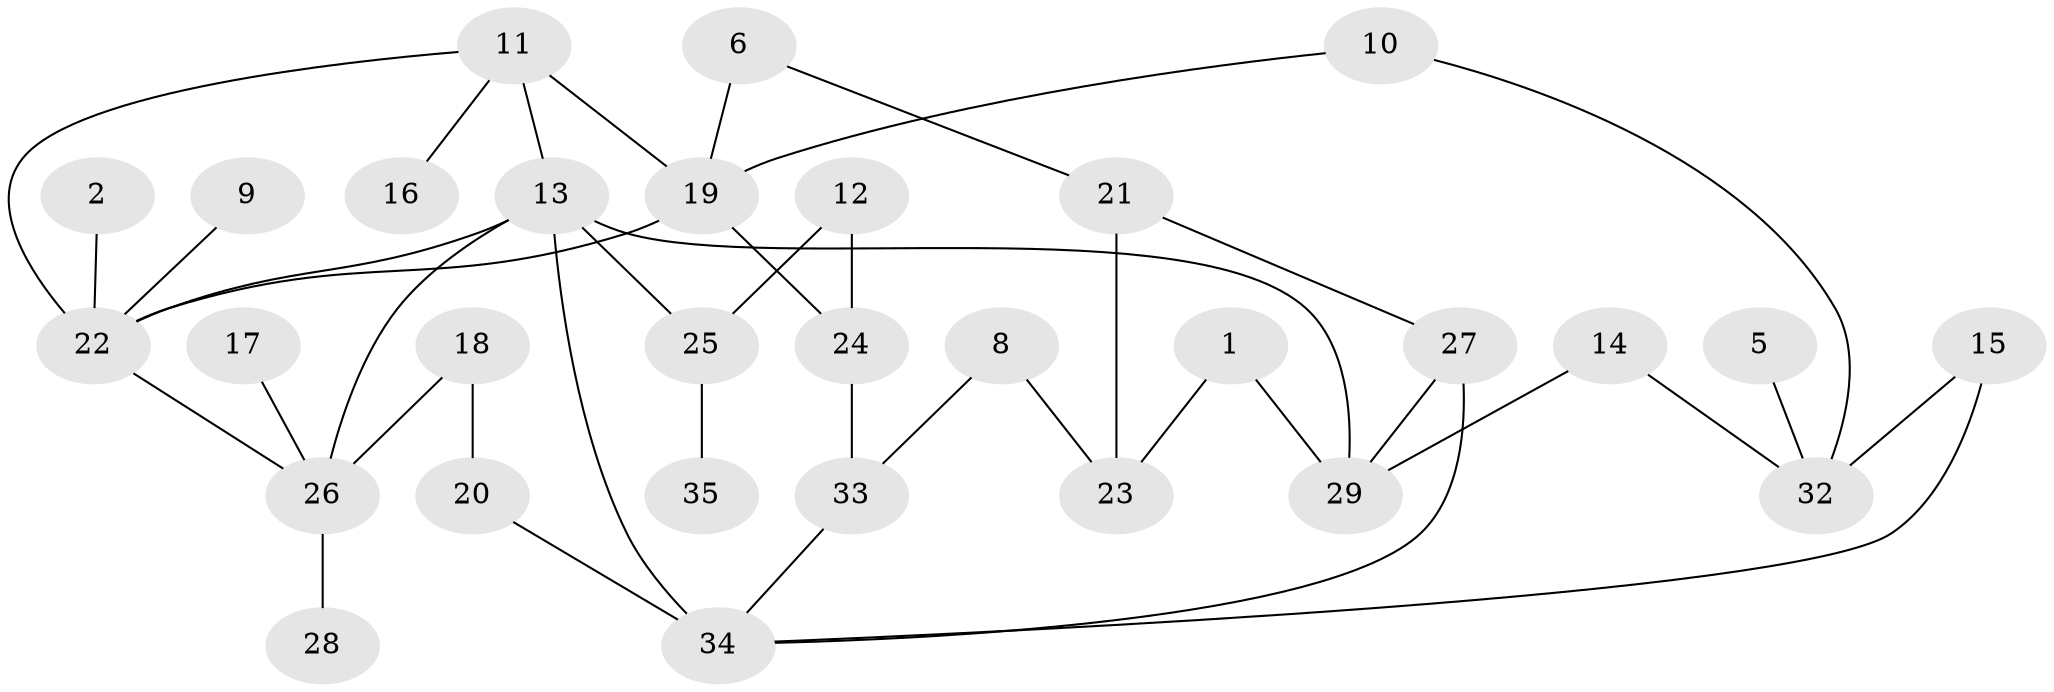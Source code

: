 // original degree distribution, {3: 0.2, 1: 0.2571428571428571, 2: 0.32857142857142857, 6: 0.02857142857142857, 4: 0.07142857142857142, 0: 0.05714285714285714, 5: 0.05714285714285714}
// Generated by graph-tools (version 1.1) at 2025/25/03/09/25 03:25:21]
// undirected, 30 vertices, 41 edges
graph export_dot {
graph [start="1"]
  node [color=gray90,style=filled];
  1;
  2;
  5;
  6;
  8;
  9;
  10;
  11;
  12;
  13;
  14;
  15;
  16;
  17;
  18;
  19;
  20;
  21;
  22;
  23;
  24;
  25;
  26;
  27;
  28;
  29;
  32;
  33;
  34;
  35;
  1 -- 23 [weight=1.0];
  1 -- 29 [weight=1.0];
  2 -- 22 [weight=1.0];
  5 -- 32 [weight=1.0];
  6 -- 19 [weight=1.0];
  6 -- 21 [weight=1.0];
  8 -- 23 [weight=1.0];
  8 -- 33 [weight=1.0];
  9 -- 22 [weight=1.0];
  10 -- 19 [weight=1.0];
  10 -- 32 [weight=1.0];
  11 -- 13 [weight=1.0];
  11 -- 16 [weight=1.0];
  11 -- 19 [weight=1.0];
  11 -- 22 [weight=1.0];
  12 -- 24 [weight=1.0];
  12 -- 25 [weight=2.0];
  13 -- 22 [weight=1.0];
  13 -- 25 [weight=1.0];
  13 -- 26 [weight=2.0];
  13 -- 29 [weight=1.0];
  13 -- 34 [weight=2.0];
  14 -- 29 [weight=1.0];
  14 -- 32 [weight=1.0];
  15 -- 32 [weight=1.0];
  15 -- 34 [weight=1.0];
  17 -- 26 [weight=1.0];
  18 -- 20 [weight=1.0];
  18 -- 26 [weight=1.0];
  19 -- 22 [weight=1.0];
  19 -- 24 [weight=1.0];
  20 -- 34 [weight=1.0];
  21 -- 23 [weight=1.0];
  21 -- 27 [weight=1.0];
  22 -- 26 [weight=1.0];
  24 -- 33 [weight=1.0];
  25 -- 35 [weight=1.0];
  26 -- 28 [weight=1.0];
  27 -- 29 [weight=1.0];
  27 -- 34 [weight=1.0];
  33 -- 34 [weight=1.0];
}
